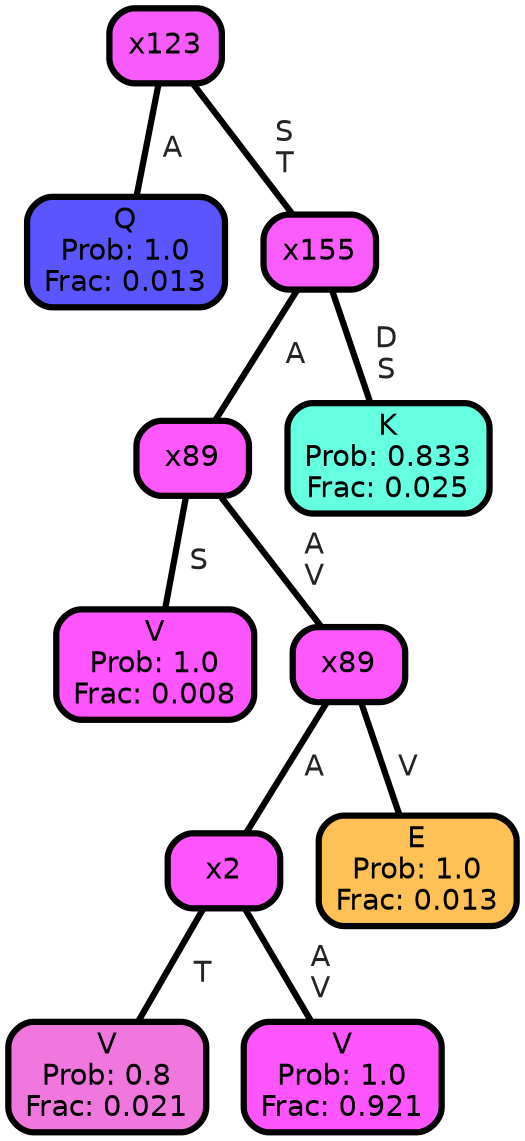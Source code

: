 graph Tree {
node [shape=box, style="filled, rounded",color="black",penwidth="3",fontcolor="black",                 fontname=helvetica] ;
graph [ranksep="0 equally", splines=straight,                 bgcolor=transparent, dpi=200] ;
edge [fontname=helvetica, fontweight=bold,fontcolor=grey14,color=black] ;
0 [label="Q
Prob: 1.0
Frac: 0.013", fillcolor="#5a55ff"] ;
1 [label="x123", fillcolor="#f85bfb"] ;
2 [label="V
Prob: 1.0
Frac: 0.008", fillcolor="#ff55ff"] ;
3 [label="x89", fillcolor="#fe57fc"] ;
4 [label="V
Prob: 0.8
Frac: 0.021", fillcolor="#f077dd"] ;
5 [label="x2", fillcolor="#fe55fe"] ;
6 [label="V
Prob: 1.0
Frac: 0.921", fillcolor="#ff55ff"] ;
7 [label="x89", fillcolor="#fe57fc"] ;
8 [label="E
Prob: 1.0
Frac: 0.013", fillcolor="#ffc155"] ;
9 [label="x155", fillcolor="#fa5bfb"] ;
10 [label="K
Prob: 0.833
Frac: 0.025", fillcolor="#65ffe2"] ;
1 -- 0 [label=" A",penwidth=3] ;
1 -- 9 [label=" S\n T",penwidth=3] ;
3 -- 2 [label=" S",penwidth=3] ;
3 -- 7 [label=" A\n V",penwidth=3] ;
5 -- 4 [label=" T",penwidth=3] ;
5 -- 6 [label=" A\n V",penwidth=3] ;
7 -- 5 [label=" A",penwidth=3] ;
7 -- 8 [label=" V",penwidth=3] ;
9 -- 3 [label=" A",penwidth=3] ;
9 -- 10 [label=" D\n S",penwidth=3] ;
{rank = same;}}